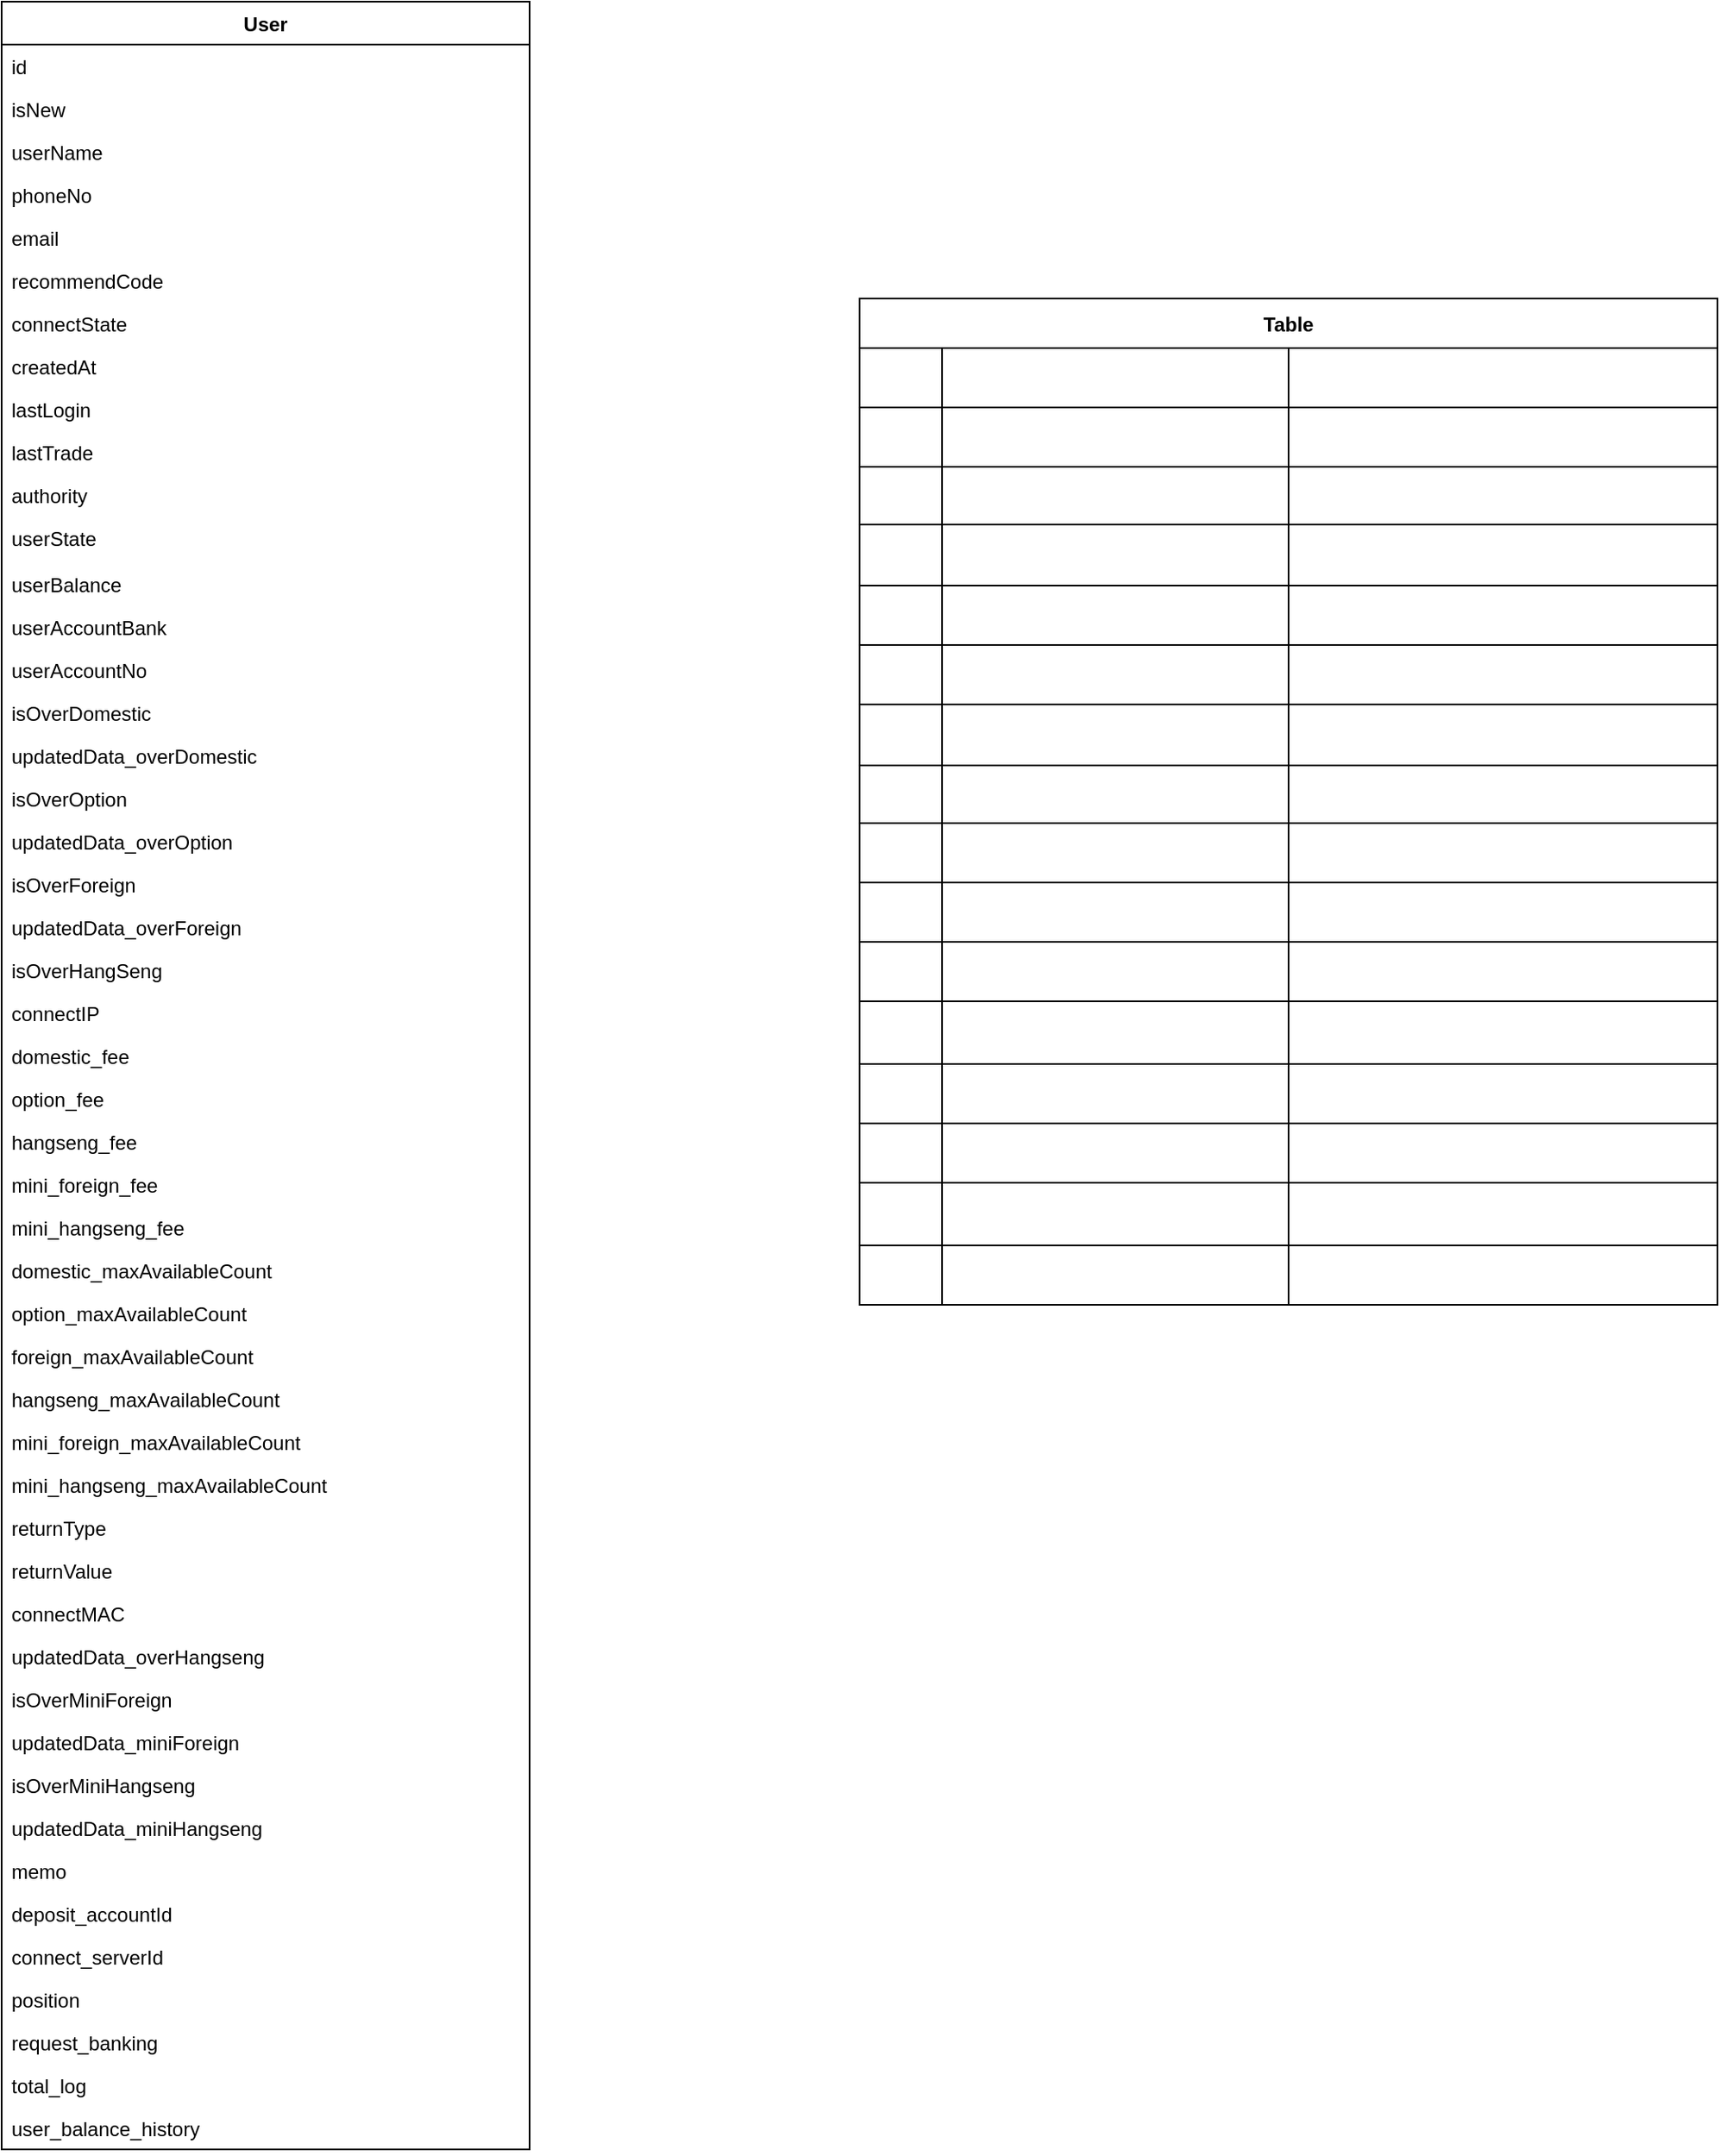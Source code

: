 <mxfile version="20.7.4" type="github" pages="2">
  <diagram id="C5RBs43oDa-KdzZeNtuy" name="데이터베이스 테이블">
    <mxGraphModel dx="1659" dy="925" grid="1" gridSize="10" guides="1" tooltips="1" connect="1" arrows="1" fold="1" page="1" pageScale="1" pageWidth="827" pageHeight="1169" math="0" shadow="0">
      <root>
        <mxCell id="WIyWlLk6GJQsqaUBKTNV-0" />
        <mxCell id="WIyWlLk6GJQsqaUBKTNV-1" parent="WIyWlLk6GJQsqaUBKTNV-0" />
        <mxCell id="zkfFHV4jXpPFQw0GAbJ--0" value="User" style="swimlane;fontStyle=1;align=center;verticalAlign=top;childLayout=stackLayout;horizontal=1;startSize=26;horizontalStack=0;resizeParent=1;resizeLast=0;collapsible=1;marginBottom=0;rounded=0;shadow=0;strokeWidth=1;" parent="WIyWlLk6GJQsqaUBKTNV-1" vertex="1">
          <mxGeometry x="130" y="40" width="320" height="1302" as="geometry">
            <mxRectangle x="230" y="140" width="160" height="26" as="alternateBounds" />
          </mxGeometry>
        </mxCell>
        <mxCell id="zkfFHV4jXpPFQw0GAbJ--1" value="id&#xa;" style="text;align=left;verticalAlign=top;spacingLeft=4;spacingRight=4;overflow=hidden;rotatable=0;points=[[0,0.5],[1,0.5]];portConstraint=eastwest;" parent="zkfFHV4jXpPFQw0GAbJ--0" vertex="1">
          <mxGeometry y="26" width="320" height="26" as="geometry" />
        </mxCell>
        <mxCell id="zkfFHV4jXpPFQw0GAbJ--2" value="isNew" style="text;align=left;verticalAlign=top;spacingLeft=4;spacingRight=4;overflow=hidden;rotatable=0;points=[[0,0.5],[1,0.5]];portConstraint=eastwest;rounded=0;shadow=0;html=0;" parent="zkfFHV4jXpPFQw0GAbJ--0" vertex="1">
          <mxGeometry y="52" width="320" height="26" as="geometry" />
        </mxCell>
        <mxCell id="zkfFHV4jXpPFQw0GAbJ--3" value="userName" style="text;align=left;verticalAlign=top;spacingLeft=4;spacingRight=4;overflow=hidden;rotatable=0;points=[[0,0.5],[1,0.5]];portConstraint=eastwest;rounded=0;shadow=0;html=0;" parent="zkfFHV4jXpPFQw0GAbJ--0" vertex="1">
          <mxGeometry y="78" width="320" height="26" as="geometry" />
        </mxCell>
        <mxCell id="zkfFHV4jXpPFQw0GAbJ--5" value="phoneNo" style="text;align=left;verticalAlign=top;spacingLeft=4;spacingRight=4;overflow=hidden;rotatable=0;points=[[0,0.5],[1,0.5]];portConstraint=eastwest;" parent="zkfFHV4jXpPFQw0GAbJ--0" vertex="1">
          <mxGeometry y="104" width="320" height="26" as="geometry" />
        </mxCell>
        <mxCell id="142aJgIeLSIYo50rHT2k-1" value="email" style="text;align=left;verticalAlign=top;spacingLeft=4;spacingRight=4;overflow=hidden;rotatable=0;points=[[0,0.5],[1,0.5]];portConstraint=eastwest;rounded=0;shadow=0;html=0;" vertex="1" parent="zkfFHV4jXpPFQw0GAbJ--0">
          <mxGeometry y="130" width="320" height="26" as="geometry" />
        </mxCell>
        <mxCell id="142aJgIeLSIYo50rHT2k-2" value="recommendCode" style="text;align=left;verticalAlign=top;spacingLeft=4;spacingRight=4;overflow=hidden;rotatable=0;points=[[0,0.5],[1,0.5]];portConstraint=eastwest;rounded=0;shadow=0;html=0;" vertex="1" parent="zkfFHV4jXpPFQw0GAbJ--0">
          <mxGeometry y="156" width="320" height="26" as="geometry" />
        </mxCell>
        <mxCell id="142aJgIeLSIYo50rHT2k-3" value="connectState" style="text;align=left;verticalAlign=top;spacingLeft=4;spacingRight=4;overflow=hidden;rotatable=0;points=[[0,0.5],[1,0.5]];portConstraint=eastwest;rounded=0;shadow=0;html=0;" vertex="1" parent="zkfFHV4jXpPFQw0GAbJ--0">
          <mxGeometry y="182" width="320" height="26" as="geometry" />
        </mxCell>
        <mxCell id="142aJgIeLSIYo50rHT2k-4" value="createdAt" style="text;align=left;verticalAlign=top;spacingLeft=4;spacingRight=4;overflow=hidden;rotatable=0;points=[[0,0.5],[1,0.5]];portConstraint=eastwest;rounded=0;shadow=0;html=0;" vertex="1" parent="zkfFHV4jXpPFQw0GAbJ--0">
          <mxGeometry y="208" width="320" height="26" as="geometry" />
        </mxCell>
        <mxCell id="142aJgIeLSIYo50rHT2k-5" value="lastLogin" style="text;align=left;verticalAlign=top;spacingLeft=4;spacingRight=4;overflow=hidden;rotatable=0;points=[[0,0.5],[1,0.5]];portConstraint=eastwest;rounded=0;shadow=0;html=0;" vertex="1" parent="zkfFHV4jXpPFQw0GAbJ--0">
          <mxGeometry y="234" width="320" height="26" as="geometry" />
        </mxCell>
        <mxCell id="142aJgIeLSIYo50rHT2k-6" value="lastTrade" style="text;align=left;verticalAlign=top;spacingLeft=4;spacingRight=4;overflow=hidden;rotatable=0;points=[[0,0.5],[1,0.5]];portConstraint=eastwest;rounded=0;shadow=0;html=0;" vertex="1" parent="zkfFHV4jXpPFQw0GAbJ--0">
          <mxGeometry y="260" width="320" height="26" as="geometry" />
        </mxCell>
        <mxCell id="142aJgIeLSIYo50rHT2k-7" value="authority" style="text;align=left;verticalAlign=top;spacingLeft=4;spacingRight=4;overflow=hidden;rotatable=0;points=[[0,0.5],[1,0.5]];portConstraint=eastwest;rounded=0;shadow=0;html=0;" vertex="1" parent="zkfFHV4jXpPFQw0GAbJ--0">
          <mxGeometry y="286" width="320" height="26" as="geometry" />
        </mxCell>
        <mxCell id="142aJgIeLSIYo50rHT2k-8" value="userState" style="text;align=left;verticalAlign=top;spacingLeft=4;spacingRight=4;overflow=hidden;rotatable=0;points=[[0,0.5],[1,0.5]];portConstraint=eastwest;rounded=0;shadow=0;html=0;" vertex="1" parent="zkfFHV4jXpPFQw0GAbJ--0">
          <mxGeometry y="312" width="320" height="28" as="geometry" />
        </mxCell>
        <mxCell id="142aJgIeLSIYo50rHT2k-9" value="userBalance" style="text;align=left;verticalAlign=top;spacingLeft=4;spacingRight=4;overflow=hidden;rotatable=0;points=[[0,0.5],[1,0.5]];portConstraint=eastwest;rounded=0;shadow=0;html=0;" vertex="1" parent="zkfFHV4jXpPFQw0GAbJ--0">
          <mxGeometry y="340" width="320" height="26" as="geometry" />
        </mxCell>
        <mxCell id="142aJgIeLSIYo50rHT2k-10" value="userAccountBank" style="text;align=left;verticalAlign=top;spacingLeft=4;spacingRight=4;overflow=hidden;rotatable=0;points=[[0,0.5],[1,0.5]];portConstraint=eastwest;rounded=0;shadow=0;html=0;" vertex="1" parent="zkfFHV4jXpPFQw0GAbJ--0">
          <mxGeometry y="366" width="320" height="26" as="geometry" />
        </mxCell>
        <mxCell id="142aJgIeLSIYo50rHT2k-11" value="userAccountNo" style="text;align=left;verticalAlign=top;spacingLeft=4;spacingRight=4;overflow=hidden;rotatable=0;points=[[0,0.5],[1,0.5]];portConstraint=eastwest;rounded=0;shadow=0;html=0;" vertex="1" parent="zkfFHV4jXpPFQw0GAbJ--0">
          <mxGeometry y="392" width="320" height="26" as="geometry" />
        </mxCell>
        <mxCell id="142aJgIeLSIYo50rHT2k-12" value="isOverDomestic" style="text;align=left;verticalAlign=top;spacingLeft=4;spacingRight=4;overflow=hidden;rotatable=0;points=[[0,0.5],[1,0.5]];portConstraint=eastwest;rounded=0;shadow=0;html=0;" vertex="1" parent="zkfFHV4jXpPFQw0GAbJ--0">
          <mxGeometry y="418" width="320" height="26" as="geometry" />
        </mxCell>
        <mxCell id="142aJgIeLSIYo50rHT2k-13" value="updatedData_overDomestic" style="text;align=left;verticalAlign=top;spacingLeft=4;spacingRight=4;overflow=hidden;rotatable=0;points=[[0,0.5],[1,0.5]];portConstraint=eastwest;rounded=0;shadow=0;html=0;" vertex="1" parent="zkfFHV4jXpPFQw0GAbJ--0">
          <mxGeometry y="444" width="320" height="26" as="geometry" />
        </mxCell>
        <mxCell id="142aJgIeLSIYo50rHT2k-14" value="isOverOption" style="text;align=left;verticalAlign=top;spacingLeft=4;spacingRight=4;overflow=hidden;rotatable=0;points=[[0,0.5],[1,0.5]];portConstraint=eastwest;rounded=0;shadow=0;html=0;" vertex="1" parent="zkfFHV4jXpPFQw0GAbJ--0">
          <mxGeometry y="470" width="320" height="26" as="geometry" />
        </mxCell>
        <mxCell id="142aJgIeLSIYo50rHT2k-15" value="updatedData_overOption" style="text;align=left;verticalAlign=top;spacingLeft=4;spacingRight=4;overflow=hidden;rotatable=0;points=[[0,0.5],[1,0.5]];portConstraint=eastwest;rounded=0;shadow=0;html=0;" vertex="1" parent="zkfFHV4jXpPFQw0GAbJ--0">
          <mxGeometry y="496" width="320" height="26" as="geometry" />
        </mxCell>
        <mxCell id="142aJgIeLSIYo50rHT2k-16" value="isOverForeign" style="text;align=left;verticalAlign=top;spacingLeft=4;spacingRight=4;overflow=hidden;rotatable=0;points=[[0,0.5],[1,0.5]];portConstraint=eastwest;rounded=0;shadow=0;html=0;" vertex="1" parent="zkfFHV4jXpPFQw0GAbJ--0">
          <mxGeometry y="522" width="320" height="26" as="geometry" />
        </mxCell>
        <mxCell id="142aJgIeLSIYo50rHT2k-17" value="updatedData_overForeign" style="text;align=left;verticalAlign=top;spacingLeft=4;spacingRight=4;overflow=hidden;rotatable=0;points=[[0,0.5],[1,0.5]];portConstraint=eastwest;rounded=0;shadow=0;html=0;" vertex="1" parent="zkfFHV4jXpPFQw0GAbJ--0">
          <mxGeometry y="548" width="320" height="26" as="geometry" />
        </mxCell>
        <mxCell id="142aJgIeLSIYo50rHT2k-18" value="isOverHangSeng" style="text;align=left;verticalAlign=top;spacingLeft=4;spacingRight=4;overflow=hidden;rotatable=0;points=[[0,0.5],[1,0.5]];portConstraint=eastwest;rounded=0;shadow=0;html=0;" vertex="1" parent="zkfFHV4jXpPFQw0GAbJ--0">
          <mxGeometry y="574" width="320" height="26" as="geometry" />
        </mxCell>
        <mxCell id="142aJgIeLSIYo50rHT2k-19" value="connectIP" style="text;align=left;verticalAlign=top;spacingLeft=4;spacingRight=4;overflow=hidden;rotatable=0;points=[[0,0.5],[1,0.5]];portConstraint=eastwest;rounded=0;shadow=0;html=0;" vertex="1" parent="zkfFHV4jXpPFQw0GAbJ--0">
          <mxGeometry y="600" width="320" height="26" as="geometry" />
        </mxCell>
        <mxCell id="142aJgIeLSIYo50rHT2k-20" value="domestic_fee" style="text;align=left;verticalAlign=top;spacingLeft=4;spacingRight=4;overflow=hidden;rotatable=0;points=[[0,0.5],[1,0.5]];portConstraint=eastwest;rounded=0;shadow=0;html=0;" vertex="1" parent="zkfFHV4jXpPFQw0GAbJ--0">
          <mxGeometry y="626" width="320" height="26" as="geometry" />
        </mxCell>
        <mxCell id="142aJgIeLSIYo50rHT2k-21" value="option_fee" style="text;align=left;verticalAlign=top;spacingLeft=4;spacingRight=4;overflow=hidden;rotatable=0;points=[[0,0.5],[1,0.5]];portConstraint=eastwest;rounded=0;shadow=0;html=0;" vertex="1" parent="zkfFHV4jXpPFQw0GAbJ--0">
          <mxGeometry y="652" width="320" height="26" as="geometry" />
        </mxCell>
        <mxCell id="142aJgIeLSIYo50rHT2k-22" value="hangseng_fee" style="text;align=left;verticalAlign=top;spacingLeft=4;spacingRight=4;overflow=hidden;rotatable=0;points=[[0,0.5],[1,0.5]];portConstraint=eastwest;rounded=0;shadow=0;html=0;" vertex="1" parent="zkfFHV4jXpPFQw0GAbJ--0">
          <mxGeometry y="678" width="320" height="26" as="geometry" />
        </mxCell>
        <mxCell id="142aJgIeLSIYo50rHT2k-23" value="mini_foreign_fee" style="text;align=left;verticalAlign=top;spacingLeft=4;spacingRight=4;overflow=hidden;rotatable=0;points=[[0,0.5],[1,0.5]];portConstraint=eastwest;rounded=0;shadow=0;html=0;" vertex="1" parent="zkfFHV4jXpPFQw0GAbJ--0">
          <mxGeometry y="704" width="320" height="26" as="geometry" />
        </mxCell>
        <mxCell id="142aJgIeLSIYo50rHT2k-24" value="mini_hangseng_fee" style="text;align=left;verticalAlign=top;spacingLeft=4;spacingRight=4;overflow=hidden;rotatable=0;points=[[0,0.5],[1,0.5]];portConstraint=eastwest;rounded=0;shadow=0;html=0;" vertex="1" parent="zkfFHV4jXpPFQw0GAbJ--0">
          <mxGeometry y="730" width="320" height="26" as="geometry" />
        </mxCell>
        <mxCell id="142aJgIeLSIYo50rHT2k-25" value="domestic_maxAvailableCount" style="text;align=left;verticalAlign=top;spacingLeft=4;spacingRight=4;overflow=hidden;rotatable=0;points=[[0,0.5],[1,0.5]];portConstraint=eastwest;rounded=0;shadow=0;html=0;" vertex="1" parent="zkfFHV4jXpPFQw0GAbJ--0">
          <mxGeometry y="756" width="320" height="26" as="geometry" />
        </mxCell>
        <mxCell id="142aJgIeLSIYo50rHT2k-26" value="option_maxAvailableCount" style="text;align=left;verticalAlign=top;spacingLeft=4;spacingRight=4;overflow=hidden;rotatable=0;points=[[0,0.5],[1,0.5]];portConstraint=eastwest;rounded=0;shadow=0;html=0;" vertex="1" parent="zkfFHV4jXpPFQw0GAbJ--0">
          <mxGeometry y="782" width="320" height="26" as="geometry" />
        </mxCell>
        <mxCell id="142aJgIeLSIYo50rHT2k-27" value="foreign_maxAvailableCount" style="text;align=left;verticalAlign=top;spacingLeft=4;spacingRight=4;overflow=hidden;rotatable=0;points=[[0,0.5],[1,0.5]];portConstraint=eastwest;rounded=0;shadow=0;html=0;" vertex="1" parent="zkfFHV4jXpPFQw0GAbJ--0">
          <mxGeometry y="808" width="320" height="26" as="geometry" />
        </mxCell>
        <mxCell id="142aJgIeLSIYo50rHT2k-28" value="hangseng_maxAvailableCount" style="text;align=left;verticalAlign=top;spacingLeft=4;spacingRight=4;overflow=hidden;rotatable=0;points=[[0,0.5],[1,0.5]];portConstraint=eastwest;rounded=0;shadow=0;html=0;" vertex="1" parent="zkfFHV4jXpPFQw0GAbJ--0">
          <mxGeometry y="834" width="320" height="26" as="geometry" />
        </mxCell>
        <mxCell id="142aJgIeLSIYo50rHT2k-29" value="mini_foreign_maxAvailableCount" style="text;align=left;verticalAlign=top;spacingLeft=4;spacingRight=4;overflow=hidden;rotatable=0;points=[[0,0.5],[1,0.5]];portConstraint=eastwest;rounded=0;shadow=0;html=0;" vertex="1" parent="zkfFHV4jXpPFQw0GAbJ--0">
          <mxGeometry y="860" width="320" height="26" as="geometry" />
        </mxCell>
        <mxCell id="142aJgIeLSIYo50rHT2k-30" value="mini_hangseng_maxAvailableCount" style="text;align=left;verticalAlign=top;spacingLeft=4;spacingRight=4;overflow=hidden;rotatable=0;points=[[0,0.5],[1,0.5]];portConstraint=eastwest;rounded=0;shadow=0;html=0;" vertex="1" parent="zkfFHV4jXpPFQw0GAbJ--0">
          <mxGeometry y="886" width="320" height="26" as="geometry" />
        </mxCell>
        <mxCell id="142aJgIeLSIYo50rHT2k-32" value="returnType" style="text;align=left;verticalAlign=top;spacingLeft=4;spacingRight=4;overflow=hidden;rotatable=0;points=[[0,0.5],[1,0.5]];portConstraint=eastwest;rounded=0;shadow=0;html=0;" vertex="1" parent="zkfFHV4jXpPFQw0GAbJ--0">
          <mxGeometry y="912" width="320" height="26" as="geometry" />
        </mxCell>
        <mxCell id="142aJgIeLSIYo50rHT2k-33" value="returnValue" style="text;align=left;verticalAlign=top;spacingLeft=4;spacingRight=4;overflow=hidden;rotatable=0;points=[[0,0.5],[1,0.5]];portConstraint=eastwest;rounded=0;shadow=0;html=0;" vertex="1" parent="zkfFHV4jXpPFQw0GAbJ--0">
          <mxGeometry y="938" width="320" height="26" as="geometry" />
        </mxCell>
        <mxCell id="142aJgIeLSIYo50rHT2k-34" value="connectMAC" style="text;align=left;verticalAlign=top;spacingLeft=4;spacingRight=4;overflow=hidden;rotatable=0;points=[[0,0.5],[1,0.5]];portConstraint=eastwest;rounded=0;shadow=0;html=0;" vertex="1" parent="zkfFHV4jXpPFQw0GAbJ--0">
          <mxGeometry y="964" width="320" height="26" as="geometry" />
        </mxCell>
        <mxCell id="142aJgIeLSIYo50rHT2k-35" value="updatedData_overHangseng" style="text;align=left;verticalAlign=top;spacingLeft=4;spacingRight=4;overflow=hidden;rotatable=0;points=[[0,0.5],[1,0.5]];portConstraint=eastwest;rounded=0;shadow=0;html=0;" vertex="1" parent="zkfFHV4jXpPFQw0GAbJ--0">
          <mxGeometry y="990" width="320" height="26" as="geometry" />
        </mxCell>
        <mxCell id="142aJgIeLSIYo50rHT2k-36" value="isOverMiniForeign" style="text;align=left;verticalAlign=top;spacingLeft=4;spacingRight=4;overflow=hidden;rotatable=0;points=[[0,0.5],[1,0.5]];portConstraint=eastwest;rounded=0;shadow=0;html=0;" vertex="1" parent="zkfFHV4jXpPFQw0GAbJ--0">
          <mxGeometry y="1016" width="320" height="26" as="geometry" />
        </mxCell>
        <mxCell id="142aJgIeLSIYo50rHT2k-37" value="updatedData_miniForeign" style="text;align=left;verticalAlign=top;spacingLeft=4;spacingRight=4;overflow=hidden;rotatable=0;points=[[0,0.5],[1,0.5]];portConstraint=eastwest;rounded=0;shadow=0;html=0;" vertex="1" parent="zkfFHV4jXpPFQw0GAbJ--0">
          <mxGeometry y="1042" width="320" height="26" as="geometry" />
        </mxCell>
        <mxCell id="142aJgIeLSIYo50rHT2k-38" value="isOverMiniHangseng" style="text;align=left;verticalAlign=top;spacingLeft=4;spacingRight=4;overflow=hidden;rotatable=0;points=[[0,0.5],[1,0.5]];portConstraint=eastwest;rounded=0;shadow=0;html=0;" vertex="1" parent="zkfFHV4jXpPFQw0GAbJ--0">
          <mxGeometry y="1068" width="320" height="26" as="geometry" />
        </mxCell>
        <mxCell id="142aJgIeLSIYo50rHT2k-39" value="updatedData_miniHangseng" style="text;align=left;verticalAlign=top;spacingLeft=4;spacingRight=4;overflow=hidden;rotatable=0;points=[[0,0.5],[1,0.5]];portConstraint=eastwest;rounded=0;shadow=0;html=0;" vertex="1" parent="zkfFHV4jXpPFQw0GAbJ--0">
          <mxGeometry y="1094" width="320" height="26" as="geometry" />
        </mxCell>
        <mxCell id="142aJgIeLSIYo50rHT2k-40" value="memo" style="text;align=left;verticalAlign=top;spacingLeft=4;spacingRight=4;overflow=hidden;rotatable=0;points=[[0,0.5],[1,0.5]];portConstraint=eastwest;rounded=0;shadow=0;html=0;" vertex="1" parent="zkfFHV4jXpPFQw0GAbJ--0">
          <mxGeometry y="1120" width="320" height="26" as="geometry" />
        </mxCell>
        <mxCell id="142aJgIeLSIYo50rHT2k-31" value="deposit_accountId" style="text;align=left;verticalAlign=top;spacingLeft=4;spacingRight=4;overflow=hidden;rotatable=0;points=[[0,0.5],[1,0.5]];portConstraint=eastwest;rounded=0;shadow=0;html=0;" vertex="1" parent="zkfFHV4jXpPFQw0GAbJ--0">
          <mxGeometry y="1146" width="320" height="26" as="geometry" />
        </mxCell>
        <mxCell id="142aJgIeLSIYo50rHT2k-41" value="connect_serverId" style="text;align=left;verticalAlign=top;spacingLeft=4;spacingRight=4;overflow=hidden;rotatable=0;points=[[0,0.5],[1,0.5]];portConstraint=eastwest;rounded=0;shadow=0;html=0;" vertex="1" parent="zkfFHV4jXpPFQw0GAbJ--0">
          <mxGeometry y="1172" width="320" height="26" as="geometry" />
        </mxCell>
        <mxCell id="142aJgIeLSIYo50rHT2k-42" value="position" style="text;align=left;verticalAlign=top;spacingLeft=4;spacingRight=4;overflow=hidden;rotatable=0;points=[[0,0.5],[1,0.5]];portConstraint=eastwest;rounded=0;shadow=0;html=0;" vertex="1" parent="zkfFHV4jXpPFQw0GAbJ--0">
          <mxGeometry y="1198" width="320" height="26" as="geometry" />
        </mxCell>
        <mxCell id="142aJgIeLSIYo50rHT2k-43" value="request_banking" style="text;align=left;verticalAlign=top;spacingLeft=4;spacingRight=4;overflow=hidden;rotatable=0;points=[[0,0.5],[1,0.5]];portConstraint=eastwest;rounded=0;shadow=0;html=0;" vertex="1" parent="zkfFHV4jXpPFQw0GAbJ--0">
          <mxGeometry y="1224" width="320" height="26" as="geometry" />
        </mxCell>
        <mxCell id="142aJgIeLSIYo50rHT2k-44" value="total_log" style="text;align=left;verticalAlign=top;spacingLeft=4;spacingRight=4;overflow=hidden;rotatable=0;points=[[0,0.5],[1,0.5]];portConstraint=eastwest;rounded=0;shadow=0;html=0;" vertex="1" parent="zkfFHV4jXpPFQw0GAbJ--0">
          <mxGeometry y="1250" width="320" height="26" as="geometry" />
        </mxCell>
        <mxCell id="142aJgIeLSIYo50rHT2k-45" value="user_balance_history" style="text;align=left;verticalAlign=top;spacingLeft=4;spacingRight=4;overflow=hidden;rotatable=0;points=[[0,0.5],[1,0.5]];portConstraint=eastwest;rounded=0;shadow=0;html=0;" vertex="1" parent="zkfFHV4jXpPFQw0GAbJ--0">
          <mxGeometry y="1276" width="320" height="26" as="geometry" />
        </mxCell>
        <mxCell id="851XCtTzTF1RA4zuGcTZ-2" value="Table" style="shape=table;startSize=30;container=1;collapsible=0;childLayout=tableLayout;fontStyle=1;align=center;gradientColor=none;fillStyle=auto;swimlaneFillColor=none;" vertex="1" parent="WIyWlLk6GJQsqaUBKTNV-1">
          <mxGeometry x="650" y="220" width="520" height="610" as="geometry" />
        </mxCell>
        <mxCell id="851XCtTzTF1RA4zuGcTZ-3" value="" style="shape=tableRow;horizontal=0;startSize=0;swimlaneHead=0;swimlaneBody=0;top=0;left=0;bottom=0;right=0;collapsible=0;dropTarget=0;fillColor=none;points=[[0,0.5],[1,0.5]];portConstraint=eastwest;" vertex="1" parent="851XCtTzTF1RA4zuGcTZ-2">
          <mxGeometry y="30" width="520" height="36" as="geometry" />
        </mxCell>
        <mxCell id="851XCtTzTF1RA4zuGcTZ-4" value="" style="shape=partialRectangle;html=1;whiteSpace=wrap;connectable=0;fillColor=none;top=0;left=0;bottom=0;right=0;overflow=hidden;" vertex="1" parent="851XCtTzTF1RA4zuGcTZ-3">
          <mxGeometry width="50" height="36" as="geometry">
            <mxRectangle width="50" height="36" as="alternateBounds" />
          </mxGeometry>
        </mxCell>
        <mxCell id="851XCtTzTF1RA4zuGcTZ-5" value="" style="shape=partialRectangle;html=1;whiteSpace=wrap;connectable=0;fillColor=none;top=0;left=0;bottom=0;right=0;overflow=hidden;" vertex="1" parent="851XCtTzTF1RA4zuGcTZ-3">
          <mxGeometry x="50" width="210" height="36" as="geometry">
            <mxRectangle width="210" height="36" as="alternateBounds" />
          </mxGeometry>
        </mxCell>
        <mxCell id="851XCtTzTF1RA4zuGcTZ-6" value="" style="shape=partialRectangle;html=1;whiteSpace=wrap;connectable=0;fillColor=none;top=0;left=0;bottom=0;right=0;overflow=hidden;" vertex="1" parent="851XCtTzTF1RA4zuGcTZ-3">
          <mxGeometry x="260" width="260" height="36" as="geometry">
            <mxRectangle width="260" height="36" as="alternateBounds" />
          </mxGeometry>
        </mxCell>
        <mxCell id="851XCtTzTF1RA4zuGcTZ-7" value="" style="shape=tableRow;horizontal=0;startSize=0;swimlaneHead=0;swimlaneBody=0;top=0;left=0;bottom=0;right=0;collapsible=0;dropTarget=0;fillColor=none;points=[[0,0.5],[1,0.5]];portConstraint=eastwest;" vertex="1" parent="851XCtTzTF1RA4zuGcTZ-2">
          <mxGeometry y="66" width="520" height="36" as="geometry" />
        </mxCell>
        <mxCell id="851XCtTzTF1RA4zuGcTZ-8" value="" style="shape=partialRectangle;html=1;whiteSpace=wrap;connectable=0;fillColor=none;top=0;left=0;bottom=0;right=0;overflow=hidden;" vertex="1" parent="851XCtTzTF1RA4zuGcTZ-7">
          <mxGeometry width="50" height="36" as="geometry">
            <mxRectangle width="50" height="36" as="alternateBounds" />
          </mxGeometry>
        </mxCell>
        <mxCell id="851XCtTzTF1RA4zuGcTZ-9" value="" style="shape=partialRectangle;html=1;whiteSpace=wrap;connectable=0;fillColor=none;top=0;left=0;bottom=0;right=0;overflow=hidden;" vertex="1" parent="851XCtTzTF1RA4zuGcTZ-7">
          <mxGeometry x="50" width="210" height="36" as="geometry">
            <mxRectangle width="210" height="36" as="alternateBounds" />
          </mxGeometry>
        </mxCell>
        <mxCell id="851XCtTzTF1RA4zuGcTZ-10" value="" style="shape=partialRectangle;html=1;whiteSpace=wrap;connectable=0;fillColor=none;top=0;left=0;bottom=0;right=0;overflow=hidden;" vertex="1" parent="851XCtTzTF1RA4zuGcTZ-7">
          <mxGeometry x="260" width="260" height="36" as="geometry">
            <mxRectangle width="260" height="36" as="alternateBounds" />
          </mxGeometry>
        </mxCell>
        <mxCell id="851XCtTzTF1RA4zuGcTZ-19" value="" style="shape=tableRow;horizontal=0;startSize=0;swimlaneHead=0;swimlaneBody=0;top=0;left=0;bottom=0;right=0;collapsible=0;dropTarget=0;fillColor=none;points=[[0,0.5],[1,0.5]];portConstraint=eastwest;" vertex="1" parent="851XCtTzTF1RA4zuGcTZ-2">
          <mxGeometry y="102" width="520" height="35" as="geometry" />
        </mxCell>
        <mxCell id="851XCtTzTF1RA4zuGcTZ-20" value="" style="shape=partialRectangle;html=1;whiteSpace=wrap;connectable=0;fillColor=none;top=0;left=0;bottom=0;right=0;overflow=hidden;" vertex="1" parent="851XCtTzTF1RA4zuGcTZ-19">
          <mxGeometry width="50" height="35" as="geometry">
            <mxRectangle width="50" height="35" as="alternateBounds" />
          </mxGeometry>
        </mxCell>
        <mxCell id="851XCtTzTF1RA4zuGcTZ-21" value="" style="shape=partialRectangle;html=1;whiteSpace=wrap;connectable=0;fillColor=none;top=0;left=0;bottom=0;right=0;overflow=hidden;" vertex="1" parent="851XCtTzTF1RA4zuGcTZ-19">
          <mxGeometry x="50" width="210" height="35" as="geometry">
            <mxRectangle width="210" height="35" as="alternateBounds" />
          </mxGeometry>
        </mxCell>
        <mxCell id="851XCtTzTF1RA4zuGcTZ-22" value="" style="shape=partialRectangle;html=1;whiteSpace=wrap;connectable=0;fillColor=none;top=0;left=0;bottom=0;right=0;overflow=hidden;" vertex="1" parent="851XCtTzTF1RA4zuGcTZ-19">
          <mxGeometry x="260" width="260" height="35" as="geometry">
            <mxRectangle width="260" height="35" as="alternateBounds" />
          </mxGeometry>
        </mxCell>
        <mxCell id="851XCtTzTF1RA4zuGcTZ-23" value="" style="shape=tableRow;horizontal=0;startSize=0;swimlaneHead=0;swimlaneBody=0;top=0;left=0;bottom=0;right=0;collapsible=0;dropTarget=0;fillColor=none;points=[[0,0.5],[1,0.5]];portConstraint=eastwest;" vertex="1" parent="851XCtTzTF1RA4zuGcTZ-2">
          <mxGeometry y="137" width="520" height="37" as="geometry" />
        </mxCell>
        <mxCell id="851XCtTzTF1RA4zuGcTZ-24" value="" style="shape=partialRectangle;html=1;whiteSpace=wrap;connectable=0;fillColor=none;top=0;left=0;bottom=0;right=0;overflow=hidden;" vertex="1" parent="851XCtTzTF1RA4zuGcTZ-23">
          <mxGeometry width="50" height="37" as="geometry">
            <mxRectangle width="50" height="37" as="alternateBounds" />
          </mxGeometry>
        </mxCell>
        <mxCell id="851XCtTzTF1RA4zuGcTZ-25" value="" style="shape=partialRectangle;html=1;whiteSpace=wrap;connectable=0;fillColor=none;top=0;left=0;bottom=0;right=0;overflow=hidden;" vertex="1" parent="851XCtTzTF1RA4zuGcTZ-23">
          <mxGeometry x="50" width="210" height="37" as="geometry">
            <mxRectangle width="210" height="37" as="alternateBounds" />
          </mxGeometry>
        </mxCell>
        <mxCell id="851XCtTzTF1RA4zuGcTZ-26" value="" style="shape=partialRectangle;html=1;whiteSpace=wrap;connectable=0;fillColor=none;top=0;left=0;bottom=0;right=0;overflow=hidden;" vertex="1" parent="851XCtTzTF1RA4zuGcTZ-23">
          <mxGeometry x="260" width="260" height="37" as="geometry">
            <mxRectangle width="260" height="37" as="alternateBounds" />
          </mxGeometry>
        </mxCell>
        <mxCell id="851XCtTzTF1RA4zuGcTZ-31" value="" style="shape=tableRow;horizontal=0;startSize=0;swimlaneHead=0;swimlaneBody=0;top=0;left=0;bottom=0;right=0;collapsible=0;dropTarget=0;fillColor=none;points=[[0,0.5],[1,0.5]];portConstraint=eastwest;" vertex="1" parent="851XCtTzTF1RA4zuGcTZ-2">
          <mxGeometry y="174" width="520" height="36" as="geometry" />
        </mxCell>
        <mxCell id="851XCtTzTF1RA4zuGcTZ-32" value="" style="shape=partialRectangle;html=1;whiteSpace=wrap;connectable=0;fillColor=none;top=0;left=0;bottom=0;right=0;overflow=hidden;" vertex="1" parent="851XCtTzTF1RA4zuGcTZ-31">
          <mxGeometry width="50" height="36" as="geometry">
            <mxRectangle width="50" height="36" as="alternateBounds" />
          </mxGeometry>
        </mxCell>
        <mxCell id="851XCtTzTF1RA4zuGcTZ-33" value="" style="shape=partialRectangle;html=1;whiteSpace=wrap;connectable=0;fillColor=none;top=0;left=0;bottom=0;right=0;overflow=hidden;" vertex="1" parent="851XCtTzTF1RA4zuGcTZ-31">
          <mxGeometry x="50" width="210" height="36" as="geometry">
            <mxRectangle width="210" height="36" as="alternateBounds" />
          </mxGeometry>
        </mxCell>
        <mxCell id="851XCtTzTF1RA4zuGcTZ-34" value="" style="shape=partialRectangle;html=1;whiteSpace=wrap;connectable=0;fillColor=none;top=0;left=0;bottom=0;right=0;overflow=hidden;" vertex="1" parent="851XCtTzTF1RA4zuGcTZ-31">
          <mxGeometry x="260" width="260" height="36" as="geometry">
            <mxRectangle width="260" height="36" as="alternateBounds" />
          </mxGeometry>
        </mxCell>
        <mxCell id="851XCtTzTF1RA4zuGcTZ-47" value="" style="shape=tableRow;horizontal=0;startSize=0;swimlaneHead=0;swimlaneBody=0;top=0;left=0;bottom=0;right=0;collapsible=0;dropTarget=0;fillColor=none;points=[[0,0.5],[1,0.5]];portConstraint=eastwest;" vertex="1" parent="851XCtTzTF1RA4zuGcTZ-2">
          <mxGeometry y="210" width="520" height="36" as="geometry" />
        </mxCell>
        <mxCell id="851XCtTzTF1RA4zuGcTZ-48" value="" style="shape=partialRectangle;html=1;whiteSpace=wrap;connectable=0;fillColor=none;top=0;left=0;bottom=0;right=0;overflow=hidden;" vertex="1" parent="851XCtTzTF1RA4zuGcTZ-47">
          <mxGeometry width="50" height="36" as="geometry">
            <mxRectangle width="50" height="36" as="alternateBounds" />
          </mxGeometry>
        </mxCell>
        <mxCell id="851XCtTzTF1RA4zuGcTZ-49" value="" style="shape=partialRectangle;html=1;whiteSpace=wrap;connectable=0;fillColor=none;top=0;left=0;bottom=0;right=0;overflow=hidden;" vertex="1" parent="851XCtTzTF1RA4zuGcTZ-47">
          <mxGeometry x="50" width="210" height="36" as="geometry">
            <mxRectangle width="210" height="36" as="alternateBounds" />
          </mxGeometry>
        </mxCell>
        <mxCell id="851XCtTzTF1RA4zuGcTZ-50" value="" style="shape=partialRectangle;html=1;whiteSpace=wrap;connectable=0;fillColor=none;top=0;left=0;bottom=0;right=0;overflow=hidden;" vertex="1" parent="851XCtTzTF1RA4zuGcTZ-47">
          <mxGeometry x="260" width="260" height="36" as="geometry">
            <mxRectangle width="260" height="36" as="alternateBounds" />
          </mxGeometry>
        </mxCell>
        <mxCell id="851XCtTzTF1RA4zuGcTZ-51" value="" style="shape=tableRow;horizontal=0;startSize=0;swimlaneHead=0;swimlaneBody=0;top=0;left=0;bottom=0;right=0;collapsible=0;dropTarget=0;fillColor=none;points=[[0,0.5],[1,0.5]];portConstraint=eastwest;" vertex="1" parent="851XCtTzTF1RA4zuGcTZ-2">
          <mxGeometry y="246" width="520" height="37" as="geometry" />
        </mxCell>
        <mxCell id="851XCtTzTF1RA4zuGcTZ-52" value="" style="shape=partialRectangle;html=1;whiteSpace=wrap;connectable=0;fillColor=none;top=0;left=0;bottom=0;right=0;overflow=hidden;" vertex="1" parent="851XCtTzTF1RA4zuGcTZ-51">
          <mxGeometry width="50" height="37" as="geometry">
            <mxRectangle width="50" height="37" as="alternateBounds" />
          </mxGeometry>
        </mxCell>
        <mxCell id="851XCtTzTF1RA4zuGcTZ-53" value="" style="shape=partialRectangle;html=1;whiteSpace=wrap;connectable=0;fillColor=none;top=0;left=0;bottom=0;right=0;overflow=hidden;" vertex="1" parent="851XCtTzTF1RA4zuGcTZ-51">
          <mxGeometry x="50" width="210" height="37" as="geometry">
            <mxRectangle width="210" height="37" as="alternateBounds" />
          </mxGeometry>
        </mxCell>
        <mxCell id="851XCtTzTF1RA4zuGcTZ-54" value="" style="shape=partialRectangle;html=1;whiteSpace=wrap;connectable=0;fillColor=none;top=0;left=0;bottom=0;right=0;overflow=hidden;" vertex="1" parent="851XCtTzTF1RA4zuGcTZ-51">
          <mxGeometry x="260" width="260" height="37" as="geometry">
            <mxRectangle width="260" height="37" as="alternateBounds" />
          </mxGeometry>
        </mxCell>
        <mxCell id="851XCtTzTF1RA4zuGcTZ-55" value="" style="shape=tableRow;horizontal=0;startSize=0;swimlaneHead=0;swimlaneBody=0;top=0;left=0;bottom=0;right=0;collapsible=0;dropTarget=0;fillColor=none;points=[[0,0.5],[1,0.5]];portConstraint=eastwest;" vertex="1" parent="851XCtTzTF1RA4zuGcTZ-2">
          <mxGeometry y="283" width="520" height="35" as="geometry" />
        </mxCell>
        <mxCell id="851XCtTzTF1RA4zuGcTZ-56" value="" style="shape=partialRectangle;html=1;whiteSpace=wrap;connectable=0;fillColor=none;top=0;left=0;bottom=0;right=0;overflow=hidden;" vertex="1" parent="851XCtTzTF1RA4zuGcTZ-55">
          <mxGeometry width="50" height="35" as="geometry">
            <mxRectangle width="50" height="35" as="alternateBounds" />
          </mxGeometry>
        </mxCell>
        <mxCell id="851XCtTzTF1RA4zuGcTZ-57" value="" style="shape=partialRectangle;html=1;whiteSpace=wrap;connectable=0;fillColor=none;top=0;left=0;bottom=0;right=0;overflow=hidden;" vertex="1" parent="851XCtTzTF1RA4zuGcTZ-55">
          <mxGeometry x="50" width="210" height="35" as="geometry">
            <mxRectangle width="210" height="35" as="alternateBounds" />
          </mxGeometry>
        </mxCell>
        <mxCell id="851XCtTzTF1RA4zuGcTZ-58" value="" style="shape=partialRectangle;html=1;whiteSpace=wrap;connectable=0;fillColor=none;top=0;left=0;bottom=0;right=0;overflow=hidden;" vertex="1" parent="851XCtTzTF1RA4zuGcTZ-55">
          <mxGeometry x="260" width="260" height="35" as="geometry">
            <mxRectangle width="260" height="35" as="alternateBounds" />
          </mxGeometry>
        </mxCell>
        <mxCell id="851XCtTzTF1RA4zuGcTZ-59" value="" style="shape=tableRow;horizontal=0;startSize=0;swimlaneHead=0;swimlaneBody=0;top=0;left=0;bottom=0;right=0;collapsible=0;dropTarget=0;fillColor=none;points=[[0,0.5],[1,0.5]];portConstraint=eastwest;" vertex="1" parent="851XCtTzTF1RA4zuGcTZ-2">
          <mxGeometry y="318" width="520" height="36" as="geometry" />
        </mxCell>
        <mxCell id="851XCtTzTF1RA4zuGcTZ-60" value="" style="shape=partialRectangle;html=1;whiteSpace=wrap;connectable=0;fillColor=none;top=0;left=0;bottom=0;right=0;overflow=hidden;" vertex="1" parent="851XCtTzTF1RA4zuGcTZ-59">
          <mxGeometry width="50" height="36" as="geometry">
            <mxRectangle width="50" height="36" as="alternateBounds" />
          </mxGeometry>
        </mxCell>
        <mxCell id="851XCtTzTF1RA4zuGcTZ-61" value="" style="shape=partialRectangle;html=1;whiteSpace=wrap;connectable=0;fillColor=none;top=0;left=0;bottom=0;right=0;overflow=hidden;" vertex="1" parent="851XCtTzTF1RA4zuGcTZ-59">
          <mxGeometry x="50" width="210" height="36" as="geometry">
            <mxRectangle width="210" height="36" as="alternateBounds" />
          </mxGeometry>
        </mxCell>
        <mxCell id="851XCtTzTF1RA4zuGcTZ-62" value="" style="shape=partialRectangle;html=1;whiteSpace=wrap;connectable=0;fillColor=none;top=0;left=0;bottom=0;right=0;overflow=hidden;" vertex="1" parent="851XCtTzTF1RA4zuGcTZ-59">
          <mxGeometry x="260" width="260" height="36" as="geometry">
            <mxRectangle width="260" height="36" as="alternateBounds" />
          </mxGeometry>
        </mxCell>
        <mxCell id="851XCtTzTF1RA4zuGcTZ-63" value="" style="shape=tableRow;horizontal=0;startSize=0;swimlaneHead=0;swimlaneBody=0;top=0;left=0;bottom=0;right=0;collapsible=0;dropTarget=0;fillColor=none;points=[[0,0.5],[1,0.5]];portConstraint=eastwest;" vertex="1" parent="851XCtTzTF1RA4zuGcTZ-2">
          <mxGeometry y="354" width="520" height="36" as="geometry" />
        </mxCell>
        <mxCell id="851XCtTzTF1RA4zuGcTZ-64" value="" style="shape=partialRectangle;html=1;whiteSpace=wrap;connectable=0;fillColor=none;top=0;left=0;bottom=0;right=0;overflow=hidden;" vertex="1" parent="851XCtTzTF1RA4zuGcTZ-63">
          <mxGeometry width="50" height="36" as="geometry">
            <mxRectangle width="50" height="36" as="alternateBounds" />
          </mxGeometry>
        </mxCell>
        <mxCell id="851XCtTzTF1RA4zuGcTZ-65" value="" style="shape=partialRectangle;html=1;whiteSpace=wrap;connectable=0;fillColor=none;top=0;left=0;bottom=0;right=0;overflow=hidden;" vertex="1" parent="851XCtTzTF1RA4zuGcTZ-63">
          <mxGeometry x="50" width="210" height="36" as="geometry">
            <mxRectangle width="210" height="36" as="alternateBounds" />
          </mxGeometry>
        </mxCell>
        <mxCell id="851XCtTzTF1RA4zuGcTZ-66" value="" style="shape=partialRectangle;html=1;whiteSpace=wrap;connectable=0;fillColor=none;top=0;left=0;bottom=0;right=0;overflow=hidden;" vertex="1" parent="851XCtTzTF1RA4zuGcTZ-63">
          <mxGeometry x="260" width="260" height="36" as="geometry">
            <mxRectangle width="260" height="36" as="alternateBounds" />
          </mxGeometry>
        </mxCell>
        <mxCell id="851XCtTzTF1RA4zuGcTZ-43" value="" style="shape=tableRow;horizontal=0;startSize=0;swimlaneHead=0;swimlaneBody=0;top=0;left=0;bottom=0;right=0;collapsible=0;dropTarget=0;fillColor=none;points=[[0,0.5],[1,0.5]];portConstraint=eastwest;" vertex="1" parent="851XCtTzTF1RA4zuGcTZ-2">
          <mxGeometry y="390" width="520" height="36" as="geometry" />
        </mxCell>
        <mxCell id="851XCtTzTF1RA4zuGcTZ-44" value="" style="shape=partialRectangle;html=1;whiteSpace=wrap;connectable=0;fillColor=none;top=0;left=0;bottom=0;right=0;overflow=hidden;" vertex="1" parent="851XCtTzTF1RA4zuGcTZ-43">
          <mxGeometry width="50" height="36" as="geometry">
            <mxRectangle width="50" height="36" as="alternateBounds" />
          </mxGeometry>
        </mxCell>
        <mxCell id="851XCtTzTF1RA4zuGcTZ-45" value="" style="shape=partialRectangle;html=1;whiteSpace=wrap;connectable=0;fillColor=none;top=0;left=0;bottom=0;right=0;overflow=hidden;" vertex="1" parent="851XCtTzTF1RA4zuGcTZ-43">
          <mxGeometry x="50" width="210" height="36" as="geometry">
            <mxRectangle width="210" height="36" as="alternateBounds" />
          </mxGeometry>
        </mxCell>
        <mxCell id="851XCtTzTF1RA4zuGcTZ-46" value="" style="shape=partialRectangle;html=1;whiteSpace=wrap;connectable=0;fillColor=none;top=0;left=0;bottom=0;right=0;overflow=hidden;" vertex="1" parent="851XCtTzTF1RA4zuGcTZ-43">
          <mxGeometry x="260" width="260" height="36" as="geometry">
            <mxRectangle width="260" height="36" as="alternateBounds" />
          </mxGeometry>
        </mxCell>
        <mxCell id="851XCtTzTF1RA4zuGcTZ-39" value="" style="shape=tableRow;horizontal=0;startSize=0;swimlaneHead=0;swimlaneBody=0;top=0;left=0;bottom=0;right=0;collapsible=0;dropTarget=0;fillColor=none;points=[[0,0.5],[1,0.5]];portConstraint=eastwest;" vertex="1" parent="851XCtTzTF1RA4zuGcTZ-2">
          <mxGeometry y="426" width="520" height="38" as="geometry" />
        </mxCell>
        <mxCell id="851XCtTzTF1RA4zuGcTZ-40" value="" style="shape=partialRectangle;html=1;whiteSpace=wrap;connectable=0;fillColor=none;top=0;left=0;bottom=0;right=0;overflow=hidden;" vertex="1" parent="851XCtTzTF1RA4zuGcTZ-39">
          <mxGeometry width="50" height="38" as="geometry">
            <mxRectangle width="50" height="38" as="alternateBounds" />
          </mxGeometry>
        </mxCell>
        <mxCell id="851XCtTzTF1RA4zuGcTZ-41" value="" style="shape=partialRectangle;html=1;whiteSpace=wrap;connectable=0;fillColor=none;top=0;left=0;bottom=0;right=0;overflow=hidden;" vertex="1" parent="851XCtTzTF1RA4zuGcTZ-39">
          <mxGeometry x="50" width="210" height="38" as="geometry">
            <mxRectangle width="210" height="38" as="alternateBounds" />
          </mxGeometry>
        </mxCell>
        <mxCell id="851XCtTzTF1RA4zuGcTZ-42" value="" style="shape=partialRectangle;html=1;whiteSpace=wrap;connectable=0;fillColor=none;top=0;left=0;bottom=0;right=0;overflow=hidden;" vertex="1" parent="851XCtTzTF1RA4zuGcTZ-39">
          <mxGeometry x="260" width="260" height="38" as="geometry">
            <mxRectangle width="260" height="38" as="alternateBounds" />
          </mxGeometry>
        </mxCell>
        <mxCell id="851XCtTzTF1RA4zuGcTZ-35" value="" style="shape=tableRow;horizontal=0;startSize=0;swimlaneHead=0;swimlaneBody=0;top=0;left=0;bottom=0;right=0;collapsible=0;dropTarget=0;fillColor=none;points=[[0,0.5],[1,0.5]];portConstraint=eastwest;" vertex="1" parent="851XCtTzTF1RA4zuGcTZ-2">
          <mxGeometry y="464" width="520" height="36" as="geometry" />
        </mxCell>
        <mxCell id="851XCtTzTF1RA4zuGcTZ-36" value="" style="shape=partialRectangle;html=1;whiteSpace=wrap;connectable=0;fillColor=none;top=0;left=0;bottom=0;right=0;overflow=hidden;" vertex="1" parent="851XCtTzTF1RA4zuGcTZ-35">
          <mxGeometry width="50" height="36" as="geometry">
            <mxRectangle width="50" height="36" as="alternateBounds" />
          </mxGeometry>
        </mxCell>
        <mxCell id="851XCtTzTF1RA4zuGcTZ-37" value="" style="shape=partialRectangle;html=1;whiteSpace=wrap;connectable=0;fillColor=none;top=0;left=0;bottom=0;right=0;overflow=hidden;" vertex="1" parent="851XCtTzTF1RA4zuGcTZ-35">
          <mxGeometry x="50" width="210" height="36" as="geometry">
            <mxRectangle width="210" height="36" as="alternateBounds" />
          </mxGeometry>
        </mxCell>
        <mxCell id="851XCtTzTF1RA4zuGcTZ-38" value="" style="shape=partialRectangle;html=1;whiteSpace=wrap;connectable=0;fillColor=none;top=0;left=0;bottom=0;right=0;overflow=hidden;" vertex="1" parent="851XCtTzTF1RA4zuGcTZ-35">
          <mxGeometry x="260" width="260" height="36" as="geometry">
            <mxRectangle width="260" height="36" as="alternateBounds" />
          </mxGeometry>
        </mxCell>
        <mxCell id="851XCtTzTF1RA4zuGcTZ-27" value="" style="shape=tableRow;horizontal=0;startSize=0;swimlaneHead=0;swimlaneBody=0;top=0;left=0;bottom=0;right=0;collapsible=0;dropTarget=0;fillColor=none;points=[[0,0.5],[1,0.5]];portConstraint=eastwest;" vertex="1" parent="851XCtTzTF1RA4zuGcTZ-2">
          <mxGeometry y="500" width="520" height="36" as="geometry" />
        </mxCell>
        <mxCell id="851XCtTzTF1RA4zuGcTZ-28" value="" style="shape=partialRectangle;html=1;whiteSpace=wrap;connectable=0;fillColor=none;top=0;left=0;bottom=0;right=0;overflow=hidden;" vertex="1" parent="851XCtTzTF1RA4zuGcTZ-27">
          <mxGeometry width="50" height="36" as="geometry">
            <mxRectangle width="50" height="36" as="alternateBounds" />
          </mxGeometry>
        </mxCell>
        <mxCell id="851XCtTzTF1RA4zuGcTZ-29" value="" style="shape=partialRectangle;html=1;whiteSpace=wrap;connectable=0;fillColor=none;top=0;left=0;bottom=0;right=0;overflow=hidden;" vertex="1" parent="851XCtTzTF1RA4zuGcTZ-27">
          <mxGeometry x="50" width="210" height="36" as="geometry">
            <mxRectangle width="210" height="36" as="alternateBounds" />
          </mxGeometry>
        </mxCell>
        <mxCell id="851XCtTzTF1RA4zuGcTZ-30" value="" style="shape=partialRectangle;html=1;whiteSpace=wrap;connectable=0;fillColor=none;top=0;left=0;bottom=0;right=0;overflow=hidden;" vertex="1" parent="851XCtTzTF1RA4zuGcTZ-27">
          <mxGeometry x="260" width="260" height="36" as="geometry">
            <mxRectangle width="260" height="36" as="alternateBounds" />
          </mxGeometry>
        </mxCell>
        <mxCell id="851XCtTzTF1RA4zuGcTZ-15" value="" style="shape=tableRow;horizontal=0;startSize=0;swimlaneHead=0;swimlaneBody=0;top=0;left=0;bottom=0;right=0;collapsible=0;dropTarget=0;fillColor=none;points=[[0,0.5],[1,0.5]];portConstraint=eastwest;" vertex="1" parent="851XCtTzTF1RA4zuGcTZ-2">
          <mxGeometry y="536" width="520" height="38" as="geometry" />
        </mxCell>
        <mxCell id="851XCtTzTF1RA4zuGcTZ-16" value="" style="shape=partialRectangle;html=1;whiteSpace=wrap;connectable=0;fillColor=none;top=0;left=0;bottom=0;right=0;overflow=hidden;" vertex="1" parent="851XCtTzTF1RA4zuGcTZ-15">
          <mxGeometry width="50" height="38" as="geometry">
            <mxRectangle width="50" height="38" as="alternateBounds" />
          </mxGeometry>
        </mxCell>
        <mxCell id="851XCtTzTF1RA4zuGcTZ-17" value="" style="shape=partialRectangle;html=1;whiteSpace=wrap;connectable=0;fillColor=none;top=0;left=0;bottom=0;right=0;overflow=hidden;" vertex="1" parent="851XCtTzTF1RA4zuGcTZ-15">
          <mxGeometry x="50" width="210" height="38" as="geometry">
            <mxRectangle width="210" height="38" as="alternateBounds" />
          </mxGeometry>
        </mxCell>
        <mxCell id="851XCtTzTF1RA4zuGcTZ-18" value="" style="shape=partialRectangle;html=1;whiteSpace=wrap;connectable=0;fillColor=none;top=0;left=0;bottom=0;right=0;overflow=hidden;" vertex="1" parent="851XCtTzTF1RA4zuGcTZ-15">
          <mxGeometry x="260" width="260" height="38" as="geometry">
            <mxRectangle width="260" height="38" as="alternateBounds" />
          </mxGeometry>
        </mxCell>
        <mxCell id="851XCtTzTF1RA4zuGcTZ-11" value="" style="shape=tableRow;horizontal=0;startSize=0;swimlaneHead=0;swimlaneBody=0;top=0;left=0;bottom=0;right=0;collapsible=0;dropTarget=0;fillColor=none;points=[[0,0.5],[1,0.5]];portConstraint=eastwest;" vertex="1" parent="851XCtTzTF1RA4zuGcTZ-2">
          <mxGeometry y="574" width="520" height="36" as="geometry" />
        </mxCell>
        <mxCell id="851XCtTzTF1RA4zuGcTZ-12" value="" style="shape=partialRectangle;html=1;whiteSpace=wrap;connectable=0;fillColor=none;top=0;left=0;bottom=0;right=0;overflow=hidden;" vertex="1" parent="851XCtTzTF1RA4zuGcTZ-11">
          <mxGeometry width="50" height="36" as="geometry">
            <mxRectangle width="50" height="36" as="alternateBounds" />
          </mxGeometry>
        </mxCell>
        <mxCell id="851XCtTzTF1RA4zuGcTZ-13" value="" style="shape=partialRectangle;html=1;whiteSpace=wrap;connectable=0;fillColor=none;top=0;left=0;bottom=0;right=0;overflow=hidden;" vertex="1" parent="851XCtTzTF1RA4zuGcTZ-11">
          <mxGeometry x="50" width="210" height="36" as="geometry">
            <mxRectangle width="210" height="36" as="alternateBounds" />
          </mxGeometry>
        </mxCell>
        <mxCell id="851XCtTzTF1RA4zuGcTZ-14" value="" style="shape=partialRectangle;html=1;whiteSpace=wrap;connectable=0;fillColor=none;top=0;left=0;bottom=0;right=0;overflow=hidden;" vertex="1" parent="851XCtTzTF1RA4zuGcTZ-11">
          <mxGeometry x="260" width="260" height="36" as="geometry">
            <mxRectangle width="260" height="36" as="alternateBounds" />
          </mxGeometry>
        </mxCell>
      </root>
    </mxGraphModel>
  </diagram>
  <diagram id="P4sy47xCK-957V2CWeSL" name="User Class">
    <mxGraphModel dx="2074" dy="1156" grid="1" gridSize="10" guides="1" tooltips="1" connect="1" arrows="1" fold="1" page="1" pageScale="1" pageWidth="827" pageHeight="1169" math="0" shadow="0">
      <root>
        <mxCell id="0" />
        <mxCell id="1" parent="0" />
        <mxCell id="Yme7kzhMDGELeHrnPjqv-1" value="User" style="swimlane;fontStyle=1;align=center;verticalAlign=top;childLayout=stackLayout;horizontal=1;startSize=26;horizontalStack=0;resizeParent=1;resizeLast=0;collapsible=1;marginBottom=0;rounded=0;shadow=0;strokeWidth=1;" vertex="1" parent="1">
          <mxGeometry x="220" y="120" width="320" height="1370" as="geometry">
            <mxRectangle x="230" y="140" width="160" height="26" as="alternateBounds" />
          </mxGeometry>
        </mxCell>
        <mxCell id="Yme7kzhMDGELeHrnPjqv-2" value="id&#xa;" style="text;align=left;verticalAlign=top;spacingLeft=4;spacingRight=4;overflow=hidden;rotatable=0;points=[[0,0.5],[1,0.5]];portConstraint=eastwest;" vertex="1" parent="Yme7kzhMDGELeHrnPjqv-1">
          <mxGeometry y="26" width="320" height="26" as="geometry" />
        </mxCell>
        <mxCell id="Yme7kzhMDGELeHrnPjqv-3" value="isNew" style="text;align=left;verticalAlign=top;spacingLeft=4;spacingRight=4;overflow=hidden;rotatable=0;points=[[0,0.5],[1,0.5]];portConstraint=eastwest;rounded=0;shadow=0;html=0;" vertex="1" parent="Yme7kzhMDGELeHrnPjqv-1">
          <mxGeometry y="52" width="320" height="26" as="geometry" />
        </mxCell>
        <mxCell id="Yme7kzhMDGELeHrnPjqv-4" value="userName" style="text;align=left;verticalAlign=top;spacingLeft=4;spacingRight=4;overflow=hidden;rotatable=0;points=[[0,0.5],[1,0.5]];portConstraint=eastwest;rounded=0;shadow=0;html=0;" vertex="1" parent="Yme7kzhMDGELeHrnPjqv-1">
          <mxGeometry y="78" width="320" height="26" as="geometry" />
        </mxCell>
        <mxCell id="Yme7kzhMDGELeHrnPjqv-5" value="phoneNo" style="text;align=left;verticalAlign=top;spacingLeft=4;spacingRight=4;overflow=hidden;rotatable=0;points=[[0,0.5],[1,0.5]];portConstraint=eastwest;" vertex="1" parent="Yme7kzhMDGELeHrnPjqv-1">
          <mxGeometry y="104" width="320" height="26" as="geometry" />
        </mxCell>
        <mxCell id="Yme7kzhMDGELeHrnPjqv-6" value="email" style="text;align=left;verticalAlign=top;spacingLeft=4;spacingRight=4;overflow=hidden;rotatable=0;points=[[0,0.5],[1,0.5]];portConstraint=eastwest;rounded=0;shadow=0;html=0;" vertex="1" parent="Yme7kzhMDGELeHrnPjqv-1">
          <mxGeometry y="130" width="320" height="26" as="geometry" />
        </mxCell>
        <mxCell id="Yme7kzhMDGELeHrnPjqv-7" value="recommendCode" style="text;align=left;verticalAlign=top;spacingLeft=4;spacingRight=4;overflow=hidden;rotatable=0;points=[[0,0.5],[1,0.5]];portConstraint=eastwest;rounded=0;shadow=0;html=0;" vertex="1" parent="Yme7kzhMDGELeHrnPjqv-1">
          <mxGeometry y="156" width="320" height="26" as="geometry" />
        </mxCell>
        <mxCell id="Yme7kzhMDGELeHrnPjqv-8" value="connectState" style="text;align=left;verticalAlign=top;spacingLeft=4;spacingRight=4;overflow=hidden;rotatable=0;points=[[0,0.5],[1,0.5]];portConstraint=eastwest;rounded=0;shadow=0;html=0;" vertex="1" parent="Yme7kzhMDGELeHrnPjqv-1">
          <mxGeometry y="182" width="320" height="26" as="geometry" />
        </mxCell>
        <mxCell id="Yme7kzhMDGELeHrnPjqv-9" value="createdAt" style="text;align=left;verticalAlign=top;spacingLeft=4;spacingRight=4;overflow=hidden;rotatable=0;points=[[0,0.5],[1,0.5]];portConstraint=eastwest;rounded=0;shadow=0;html=0;" vertex="1" parent="Yme7kzhMDGELeHrnPjqv-1">
          <mxGeometry y="208" width="320" height="26" as="geometry" />
        </mxCell>
        <mxCell id="Yme7kzhMDGELeHrnPjqv-10" value="lastLogin" style="text;align=left;verticalAlign=top;spacingLeft=4;spacingRight=4;overflow=hidden;rotatable=0;points=[[0,0.5],[1,0.5]];portConstraint=eastwest;rounded=0;shadow=0;html=0;" vertex="1" parent="Yme7kzhMDGELeHrnPjqv-1">
          <mxGeometry y="234" width="320" height="26" as="geometry" />
        </mxCell>
        <mxCell id="Yme7kzhMDGELeHrnPjqv-11" value="lastTrade" style="text;align=left;verticalAlign=top;spacingLeft=4;spacingRight=4;overflow=hidden;rotatable=0;points=[[0,0.5],[1,0.5]];portConstraint=eastwest;rounded=0;shadow=0;html=0;" vertex="1" parent="Yme7kzhMDGELeHrnPjqv-1">
          <mxGeometry y="260" width="320" height="26" as="geometry" />
        </mxCell>
        <mxCell id="Yme7kzhMDGELeHrnPjqv-12" value="authority" style="text;align=left;verticalAlign=top;spacingLeft=4;spacingRight=4;overflow=hidden;rotatable=0;points=[[0,0.5],[1,0.5]];portConstraint=eastwest;rounded=0;shadow=0;html=0;" vertex="1" parent="Yme7kzhMDGELeHrnPjqv-1">
          <mxGeometry y="286" width="320" height="26" as="geometry" />
        </mxCell>
        <mxCell id="Yme7kzhMDGELeHrnPjqv-13" value="userState" style="text;align=left;verticalAlign=top;spacingLeft=4;spacingRight=4;overflow=hidden;rotatable=0;points=[[0,0.5],[1,0.5]];portConstraint=eastwest;rounded=0;shadow=0;html=0;" vertex="1" parent="Yme7kzhMDGELeHrnPjqv-1">
          <mxGeometry y="312" width="320" height="28" as="geometry" />
        </mxCell>
        <mxCell id="Yme7kzhMDGELeHrnPjqv-14" value="userBalance" style="text;align=left;verticalAlign=top;spacingLeft=4;spacingRight=4;overflow=hidden;rotatable=0;points=[[0,0.5],[1,0.5]];portConstraint=eastwest;rounded=0;shadow=0;html=0;" vertex="1" parent="Yme7kzhMDGELeHrnPjqv-1">
          <mxGeometry y="340" width="320" height="26" as="geometry" />
        </mxCell>
        <mxCell id="Yme7kzhMDGELeHrnPjqv-15" value="userAccountBank" style="text;align=left;verticalAlign=top;spacingLeft=4;spacingRight=4;overflow=hidden;rotatable=0;points=[[0,0.5],[1,0.5]];portConstraint=eastwest;rounded=0;shadow=0;html=0;" vertex="1" parent="Yme7kzhMDGELeHrnPjqv-1">
          <mxGeometry y="366" width="320" height="26" as="geometry" />
        </mxCell>
        <mxCell id="Yme7kzhMDGELeHrnPjqv-16" value="userAccountNo" style="text;align=left;verticalAlign=top;spacingLeft=4;spacingRight=4;overflow=hidden;rotatable=0;points=[[0,0.5],[1,0.5]];portConstraint=eastwest;rounded=0;shadow=0;html=0;" vertex="1" parent="Yme7kzhMDGELeHrnPjqv-1">
          <mxGeometry y="392" width="320" height="26" as="geometry" />
        </mxCell>
        <mxCell id="Yme7kzhMDGELeHrnPjqv-17" value="isOverDomestic" style="text;align=left;verticalAlign=top;spacingLeft=4;spacingRight=4;overflow=hidden;rotatable=0;points=[[0,0.5],[1,0.5]];portConstraint=eastwest;rounded=0;shadow=0;html=0;" vertex="1" parent="Yme7kzhMDGELeHrnPjqv-1">
          <mxGeometry y="418" width="320" height="26" as="geometry" />
        </mxCell>
        <mxCell id="Yme7kzhMDGELeHrnPjqv-18" value="updatedData_overDomestic" style="text;align=left;verticalAlign=top;spacingLeft=4;spacingRight=4;overflow=hidden;rotatable=0;points=[[0,0.5],[1,0.5]];portConstraint=eastwest;rounded=0;shadow=0;html=0;" vertex="1" parent="Yme7kzhMDGELeHrnPjqv-1">
          <mxGeometry y="444" width="320" height="26" as="geometry" />
        </mxCell>
        <mxCell id="Yme7kzhMDGELeHrnPjqv-19" value="isOverOption" style="text;align=left;verticalAlign=top;spacingLeft=4;spacingRight=4;overflow=hidden;rotatable=0;points=[[0,0.5],[1,0.5]];portConstraint=eastwest;rounded=0;shadow=0;html=0;" vertex="1" parent="Yme7kzhMDGELeHrnPjqv-1">
          <mxGeometry y="470" width="320" height="26" as="geometry" />
        </mxCell>
        <mxCell id="Yme7kzhMDGELeHrnPjqv-20" value="updatedData_overOption" style="text;align=left;verticalAlign=top;spacingLeft=4;spacingRight=4;overflow=hidden;rotatable=0;points=[[0,0.5],[1,0.5]];portConstraint=eastwest;rounded=0;shadow=0;html=0;" vertex="1" parent="Yme7kzhMDGELeHrnPjqv-1">
          <mxGeometry y="496" width="320" height="26" as="geometry" />
        </mxCell>
        <mxCell id="Yme7kzhMDGELeHrnPjqv-21" value="isOverForeign" style="text;align=left;verticalAlign=top;spacingLeft=4;spacingRight=4;overflow=hidden;rotatable=0;points=[[0,0.5],[1,0.5]];portConstraint=eastwest;rounded=0;shadow=0;html=0;" vertex="1" parent="Yme7kzhMDGELeHrnPjqv-1">
          <mxGeometry y="522" width="320" height="26" as="geometry" />
        </mxCell>
        <mxCell id="Yme7kzhMDGELeHrnPjqv-22" value="updatedData_overForeign" style="text;align=left;verticalAlign=top;spacingLeft=4;spacingRight=4;overflow=hidden;rotatable=0;points=[[0,0.5],[1,0.5]];portConstraint=eastwest;rounded=0;shadow=0;html=0;" vertex="1" parent="Yme7kzhMDGELeHrnPjqv-1">
          <mxGeometry y="548" width="320" height="26" as="geometry" />
        </mxCell>
        <mxCell id="Yme7kzhMDGELeHrnPjqv-23" value="isOverHangSeng" style="text;align=left;verticalAlign=top;spacingLeft=4;spacingRight=4;overflow=hidden;rotatable=0;points=[[0,0.5],[1,0.5]];portConstraint=eastwest;rounded=0;shadow=0;html=0;" vertex="1" parent="Yme7kzhMDGELeHrnPjqv-1">
          <mxGeometry y="574" width="320" height="26" as="geometry" />
        </mxCell>
        <mxCell id="Yme7kzhMDGELeHrnPjqv-24" value="connectIP" style="text;align=left;verticalAlign=top;spacingLeft=4;spacingRight=4;overflow=hidden;rotatable=0;points=[[0,0.5],[1,0.5]];portConstraint=eastwest;rounded=0;shadow=0;html=0;" vertex="1" parent="Yme7kzhMDGELeHrnPjqv-1">
          <mxGeometry y="600" width="320" height="26" as="geometry" />
        </mxCell>
        <mxCell id="Yme7kzhMDGELeHrnPjqv-25" value="domestic_fee" style="text;align=left;verticalAlign=top;spacingLeft=4;spacingRight=4;overflow=hidden;rotatable=0;points=[[0,0.5],[1,0.5]];portConstraint=eastwest;rounded=0;shadow=0;html=0;" vertex="1" parent="Yme7kzhMDGELeHrnPjqv-1">
          <mxGeometry y="626" width="320" height="26" as="geometry" />
        </mxCell>
        <mxCell id="Yme7kzhMDGELeHrnPjqv-26" value="option_fee" style="text;align=left;verticalAlign=top;spacingLeft=4;spacingRight=4;overflow=hidden;rotatable=0;points=[[0,0.5],[1,0.5]];portConstraint=eastwest;rounded=0;shadow=0;html=0;" vertex="1" parent="Yme7kzhMDGELeHrnPjqv-1">
          <mxGeometry y="652" width="320" height="26" as="geometry" />
        </mxCell>
        <mxCell id="Yme7kzhMDGELeHrnPjqv-27" value="hangseng_fee" style="text;align=left;verticalAlign=top;spacingLeft=4;spacingRight=4;overflow=hidden;rotatable=0;points=[[0,0.5],[1,0.5]];portConstraint=eastwest;rounded=0;shadow=0;html=0;" vertex="1" parent="Yme7kzhMDGELeHrnPjqv-1">
          <mxGeometry y="678" width="320" height="26" as="geometry" />
        </mxCell>
        <mxCell id="Yme7kzhMDGELeHrnPjqv-28" value="mini_foreign_fee" style="text;align=left;verticalAlign=top;spacingLeft=4;spacingRight=4;overflow=hidden;rotatable=0;points=[[0,0.5],[1,0.5]];portConstraint=eastwest;rounded=0;shadow=0;html=0;" vertex="1" parent="Yme7kzhMDGELeHrnPjqv-1">
          <mxGeometry y="704" width="320" height="26" as="geometry" />
        </mxCell>
        <mxCell id="Yme7kzhMDGELeHrnPjqv-29" value="mini_hangseng_fee" style="text;align=left;verticalAlign=top;spacingLeft=4;spacingRight=4;overflow=hidden;rotatable=0;points=[[0,0.5],[1,0.5]];portConstraint=eastwest;rounded=0;shadow=0;html=0;" vertex="1" parent="Yme7kzhMDGELeHrnPjqv-1">
          <mxGeometry y="730" width="320" height="26" as="geometry" />
        </mxCell>
        <mxCell id="Yme7kzhMDGELeHrnPjqv-30" value="domestic_maxAvailableCount" style="text;align=left;verticalAlign=top;spacingLeft=4;spacingRight=4;overflow=hidden;rotatable=0;points=[[0,0.5],[1,0.5]];portConstraint=eastwest;rounded=0;shadow=0;html=0;" vertex="1" parent="Yme7kzhMDGELeHrnPjqv-1">
          <mxGeometry y="756" width="320" height="26" as="geometry" />
        </mxCell>
        <mxCell id="Yme7kzhMDGELeHrnPjqv-31" value="option_maxAvailableCount" style="text;align=left;verticalAlign=top;spacingLeft=4;spacingRight=4;overflow=hidden;rotatable=0;points=[[0,0.5],[1,0.5]];portConstraint=eastwest;rounded=0;shadow=0;html=0;" vertex="1" parent="Yme7kzhMDGELeHrnPjqv-1">
          <mxGeometry y="782" width="320" height="26" as="geometry" />
        </mxCell>
        <mxCell id="Yme7kzhMDGELeHrnPjqv-32" value="foreign_maxAvailableCount" style="text;align=left;verticalAlign=top;spacingLeft=4;spacingRight=4;overflow=hidden;rotatable=0;points=[[0,0.5],[1,0.5]];portConstraint=eastwest;rounded=0;shadow=0;html=0;" vertex="1" parent="Yme7kzhMDGELeHrnPjqv-1">
          <mxGeometry y="808" width="320" height="26" as="geometry" />
        </mxCell>
        <mxCell id="Yme7kzhMDGELeHrnPjqv-33" value="hangseng_maxAvailableCount" style="text;align=left;verticalAlign=top;spacingLeft=4;spacingRight=4;overflow=hidden;rotatable=0;points=[[0,0.5],[1,0.5]];portConstraint=eastwest;rounded=0;shadow=0;html=0;" vertex="1" parent="Yme7kzhMDGELeHrnPjqv-1">
          <mxGeometry y="834" width="320" height="26" as="geometry" />
        </mxCell>
        <mxCell id="Yme7kzhMDGELeHrnPjqv-34" value="mini_foreign_maxAvailableCount" style="text;align=left;verticalAlign=top;spacingLeft=4;spacingRight=4;overflow=hidden;rotatable=0;points=[[0,0.5],[1,0.5]];portConstraint=eastwest;rounded=0;shadow=0;html=0;" vertex="1" parent="Yme7kzhMDGELeHrnPjqv-1">
          <mxGeometry y="860" width="320" height="26" as="geometry" />
        </mxCell>
        <mxCell id="Yme7kzhMDGELeHrnPjqv-35" value="mini_hangseng_maxAvailableCount" style="text;align=left;verticalAlign=top;spacingLeft=4;spacingRight=4;overflow=hidden;rotatable=0;points=[[0,0.5],[1,0.5]];portConstraint=eastwest;rounded=0;shadow=0;html=0;" vertex="1" parent="Yme7kzhMDGELeHrnPjqv-1">
          <mxGeometry y="886" width="320" height="26" as="geometry" />
        </mxCell>
        <mxCell id="Yme7kzhMDGELeHrnPjqv-36" value="returnType" style="text;align=left;verticalAlign=top;spacingLeft=4;spacingRight=4;overflow=hidden;rotatable=0;points=[[0,0.5],[1,0.5]];portConstraint=eastwest;rounded=0;shadow=0;html=0;" vertex="1" parent="Yme7kzhMDGELeHrnPjqv-1">
          <mxGeometry y="912" width="320" height="26" as="geometry" />
        </mxCell>
        <mxCell id="Yme7kzhMDGELeHrnPjqv-37" value="returnValue" style="text;align=left;verticalAlign=top;spacingLeft=4;spacingRight=4;overflow=hidden;rotatable=0;points=[[0,0.5],[1,0.5]];portConstraint=eastwest;rounded=0;shadow=0;html=0;" vertex="1" parent="Yme7kzhMDGELeHrnPjqv-1">
          <mxGeometry y="938" width="320" height="26" as="geometry" />
        </mxCell>
        <mxCell id="Yme7kzhMDGELeHrnPjqv-38" value="connectMAC" style="text;align=left;verticalAlign=top;spacingLeft=4;spacingRight=4;overflow=hidden;rotatable=0;points=[[0,0.5],[1,0.5]];portConstraint=eastwest;rounded=0;shadow=0;html=0;" vertex="1" parent="Yme7kzhMDGELeHrnPjqv-1">
          <mxGeometry y="964" width="320" height="26" as="geometry" />
        </mxCell>
        <mxCell id="Yme7kzhMDGELeHrnPjqv-39" value="updatedData_overHangseng" style="text;align=left;verticalAlign=top;spacingLeft=4;spacingRight=4;overflow=hidden;rotatable=0;points=[[0,0.5],[1,0.5]];portConstraint=eastwest;rounded=0;shadow=0;html=0;" vertex="1" parent="Yme7kzhMDGELeHrnPjqv-1">
          <mxGeometry y="990" width="320" height="26" as="geometry" />
        </mxCell>
        <mxCell id="Yme7kzhMDGELeHrnPjqv-40" value="isOverMiniForeign" style="text;align=left;verticalAlign=top;spacingLeft=4;spacingRight=4;overflow=hidden;rotatable=0;points=[[0,0.5],[1,0.5]];portConstraint=eastwest;rounded=0;shadow=0;html=0;" vertex="1" parent="Yme7kzhMDGELeHrnPjqv-1">
          <mxGeometry y="1016" width="320" height="26" as="geometry" />
        </mxCell>
        <mxCell id="Yme7kzhMDGELeHrnPjqv-41" value="updatedData_miniForeign" style="text;align=left;verticalAlign=top;spacingLeft=4;spacingRight=4;overflow=hidden;rotatable=0;points=[[0,0.5],[1,0.5]];portConstraint=eastwest;rounded=0;shadow=0;html=0;" vertex="1" parent="Yme7kzhMDGELeHrnPjqv-1">
          <mxGeometry y="1042" width="320" height="26" as="geometry" />
        </mxCell>
        <mxCell id="Yme7kzhMDGELeHrnPjqv-42" value="isOverMiniHangseng" style="text;align=left;verticalAlign=top;spacingLeft=4;spacingRight=4;overflow=hidden;rotatable=0;points=[[0,0.5],[1,0.5]];portConstraint=eastwest;rounded=0;shadow=0;html=0;" vertex="1" parent="Yme7kzhMDGELeHrnPjqv-1">
          <mxGeometry y="1068" width="320" height="26" as="geometry" />
        </mxCell>
        <mxCell id="Yme7kzhMDGELeHrnPjqv-43" value="updatedData_miniHangseng" style="text;align=left;verticalAlign=top;spacingLeft=4;spacingRight=4;overflow=hidden;rotatable=0;points=[[0,0.5],[1,0.5]];portConstraint=eastwest;rounded=0;shadow=0;html=0;" vertex="1" parent="Yme7kzhMDGELeHrnPjqv-1">
          <mxGeometry y="1094" width="320" height="26" as="geometry" />
        </mxCell>
        <mxCell id="Yme7kzhMDGELeHrnPjqv-44" value="memo" style="text;align=left;verticalAlign=top;spacingLeft=4;spacingRight=4;overflow=hidden;rotatable=0;points=[[0,0.5],[1,0.5]];portConstraint=eastwest;rounded=0;shadow=0;html=0;" vertex="1" parent="Yme7kzhMDGELeHrnPjqv-1">
          <mxGeometry y="1120" width="320" height="26" as="geometry" />
        </mxCell>
        <mxCell id="Yme7kzhMDGELeHrnPjqv-45" value="deposit_accountId" style="text;align=left;verticalAlign=top;spacingLeft=4;spacingRight=4;overflow=hidden;rotatable=0;points=[[0,0.5],[1,0.5]];portConstraint=eastwest;rounded=0;shadow=0;html=0;" vertex="1" parent="Yme7kzhMDGELeHrnPjqv-1">
          <mxGeometry y="1146" width="320" height="26" as="geometry" />
        </mxCell>
        <mxCell id="Yme7kzhMDGELeHrnPjqv-46" value="connect_serverId" style="text;align=left;verticalAlign=top;spacingLeft=4;spacingRight=4;overflow=hidden;rotatable=0;points=[[0,0.5],[1,0.5]];portConstraint=eastwest;rounded=0;shadow=0;html=0;" vertex="1" parent="Yme7kzhMDGELeHrnPjqv-1">
          <mxGeometry y="1172" width="320" height="26" as="geometry" />
        </mxCell>
        <mxCell id="Yme7kzhMDGELeHrnPjqv-47" value="position" style="text;align=left;verticalAlign=top;spacingLeft=4;spacingRight=4;overflow=hidden;rotatable=0;points=[[0,0.5],[1,0.5]];portConstraint=eastwest;rounded=0;shadow=0;html=0;" vertex="1" parent="Yme7kzhMDGELeHrnPjqv-1">
          <mxGeometry y="1198" width="320" height="26" as="geometry" />
        </mxCell>
        <mxCell id="Yme7kzhMDGELeHrnPjqv-48" value="request_banking" style="text;align=left;verticalAlign=top;spacingLeft=4;spacingRight=4;overflow=hidden;rotatable=0;points=[[0,0.5],[1,0.5]];portConstraint=eastwest;rounded=0;shadow=0;html=0;" vertex="1" parent="Yme7kzhMDGELeHrnPjqv-1">
          <mxGeometry y="1224" width="320" height="26" as="geometry" />
        </mxCell>
        <mxCell id="Yme7kzhMDGELeHrnPjqv-49" value="total_log" style="text;align=left;verticalAlign=top;spacingLeft=4;spacingRight=4;overflow=hidden;rotatable=0;points=[[0,0.5],[1,0.5]];portConstraint=eastwest;rounded=0;shadow=0;html=0;" vertex="1" parent="Yme7kzhMDGELeHrnPjqv-1">
          <mxGeometry y="1250" width="320" height="26" as="geometry" />
        </mxCell>
        <mxCell id="Yme7kzhMDGELeHrnPjqv-50" value="user_balance_history" style="text;align=left;verticalAlign=top;spacingLeft=4;spacingRight=4;overflow=hidden;rotatable=0;points=[[0,0.5],[1,0.5]];portConstraint=eastwest;rounded=0;shadow=0;html=0;" vertex="1" parent="Yme7kzhMDGELeHrnPjqv-1">
          <mxGeometry y="1276" width="320" height="26" as="geometry" />
        </mxCell>
        <mxCell id="Yme7kzhMDGELeHrnPjqv-51" value="" style="line;html=1;strokeWidth=1;align=left;verticalAlign=middle;spacingTop=-1;spacingLeft=3;spacingRight=3;rotatable=0;labelPosition=right;points=[];portConstraint=eastwest;" vertex="1" parent="Yme7kzhMDGELeHrnPjqv-1">
          <mxGeometry y="1302" width="320" height="8" as="geometry" />
        </mxCell>
        <mxCell id="Yme7kzhMDGELeHrnPjqv-52" value="method" style="text;align=left;verticalAlign=top;spacingLeft=4;spacingRight=4;overflow=hidden;rotatable=0;points=[[0,0.5],[1,0.5]];portConstraint=eastwest;rounded=0;shadow=0;html=0;" vertex="1" parent="Yme7kzhMDGELeHrnPjqv-1">
          <mxGeometry y="1310" width="320" height="26" as="geometry" />
        </mxCell>
        <mxCell id="Yme7kzhMDGELeHrnPjqv-53" value="user_balance_history" style="text;align=left;verticalAlign=top;spacingLeft=4;spacingRight=4;overflow=hidden;rotatable=0;points=[[0,0.5],[1,0.5]];portConstraint=eastwest;rounded=0;shadow=0;html=0;" vertex="1" parent="Yme7kzhMDGELeHrnPjqv-1">
          <mxGeometry y="1336" width="320" height="26" as="geometry" />
        </mxCell>
      </root>
    </mxGraphModel>
  </diagram>
</mxfile>

